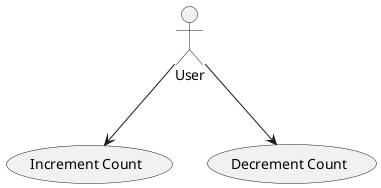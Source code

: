 @startuml
actor User
usecase "Increment Count" as UC1
usecase "Decrement Count" as UC2

User --> UC1
User --> UC2
@enduml
